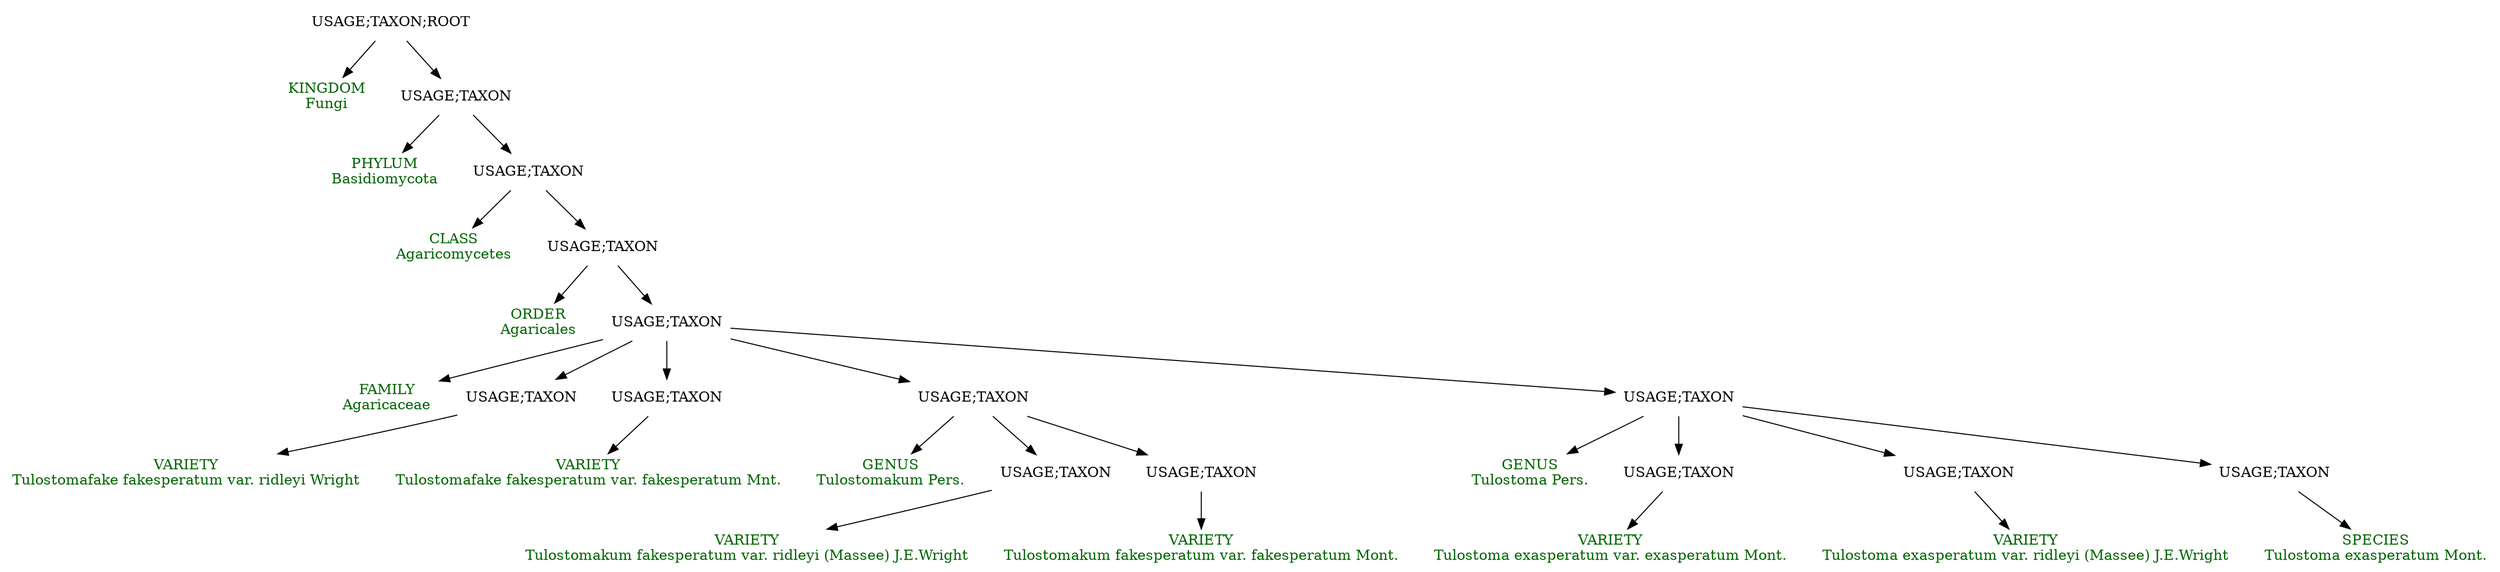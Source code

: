 digraph G {
  node [shape=plaintext]

  n0  [label="KINGDOM\nFungi", fontcolor=darkgreen]
  n1  [label="USAGE;TAXON;ROOT"]
  n1 -> n3
  n1 -> n0
  n2  [label="PHYLUM\nBasidiomycota", fontcolor=darkgreen]
  n3  [label="USAGE;TAXON"]
  n3 -> n5
  n3 -> n2
  n4  [label="CLASS\nAgaricomycetes", fontcolor=darkgreen]
  n5  [label="USAGE;TAXON"]
  n5 -> n7
  n5 -> n4
  n6  [label="ORDER\nAgaricales", fontcolor=darkgreen]
  n7  [label="USAGE;TAXON"]
  n7 -> n9
  n7 -> n6
  n8  [label="FAMILY\nAgaricaceae", fontcolor=darkgreen]
  n9  [label="USAGE;TAXON"]
  n9 -> n27
  n9 -> n25
  n9 -> n19
  n9 -> n11
  n9 -> n8
  n10  [label="GENUS\nTulostoma Pers.", fontcolor=darkgreen]
  n11  [label="USAGE;TAXON"]
  n11 -> n15
  n11 -> n17
  n11 -> n13
  n11 -> n10
  n12  [label="SPECIES\nTulostoma exasperatum Mont.", fontcolor=darkgreen]
  n13  [label="USAGE;TAXON"]
  n13 -> n12
  n14  [label="VARIETY\nTulostoma exasperatum var. exasperatum Mont.", fontcolor=darkgreen]
  n15  [label="USAGE;TAXON"]
  n15 -> n14
  n16  [label="VARIETY\nTulostoma exasperatum var. ridleyi (Massee) J.E.Wright", fontcolor=darkgreen]
  n17  [label="USAGE;TAXON"]
  n17 -> n16
  n18  [label="GENUS\nTulostomakum Pers.", fontcolor=darkgreen]
  n19  [label="USAGE;TAXON"]
  n19 -> n23
  n19 -> n21
  n19 -> n18
  n20  [label="VARIETY\nTulostomakum fakesperatum var. fakesperatum Mont.", fontcolor=darkgreen]
  n21  [label="USAGE;TAXON"]
  n21 -> n20
  n22  [label="VARIETY\nTulostomakum fakesperatum var. ridleyi (Massee) J.E.Wright", fontcolor=darkgreen]
  n23  [label="USAGE;TAXON"]
  n23 -> n22
  n24  [label="VARIETY\nTulostomafake fakesperatum var. fakesperatum Mnt.", fontcolor=darkgreen]
  n25  [label="USAGE;TAXON"]
  n25 -> n24
  n26  [label="VARIETY\nTulostomafake fakesperatum var. ridleyi Wright", fontcolor=darkgreen]
  n27  [label="USAGE;TAXON"]
  n27 -> n26
}
